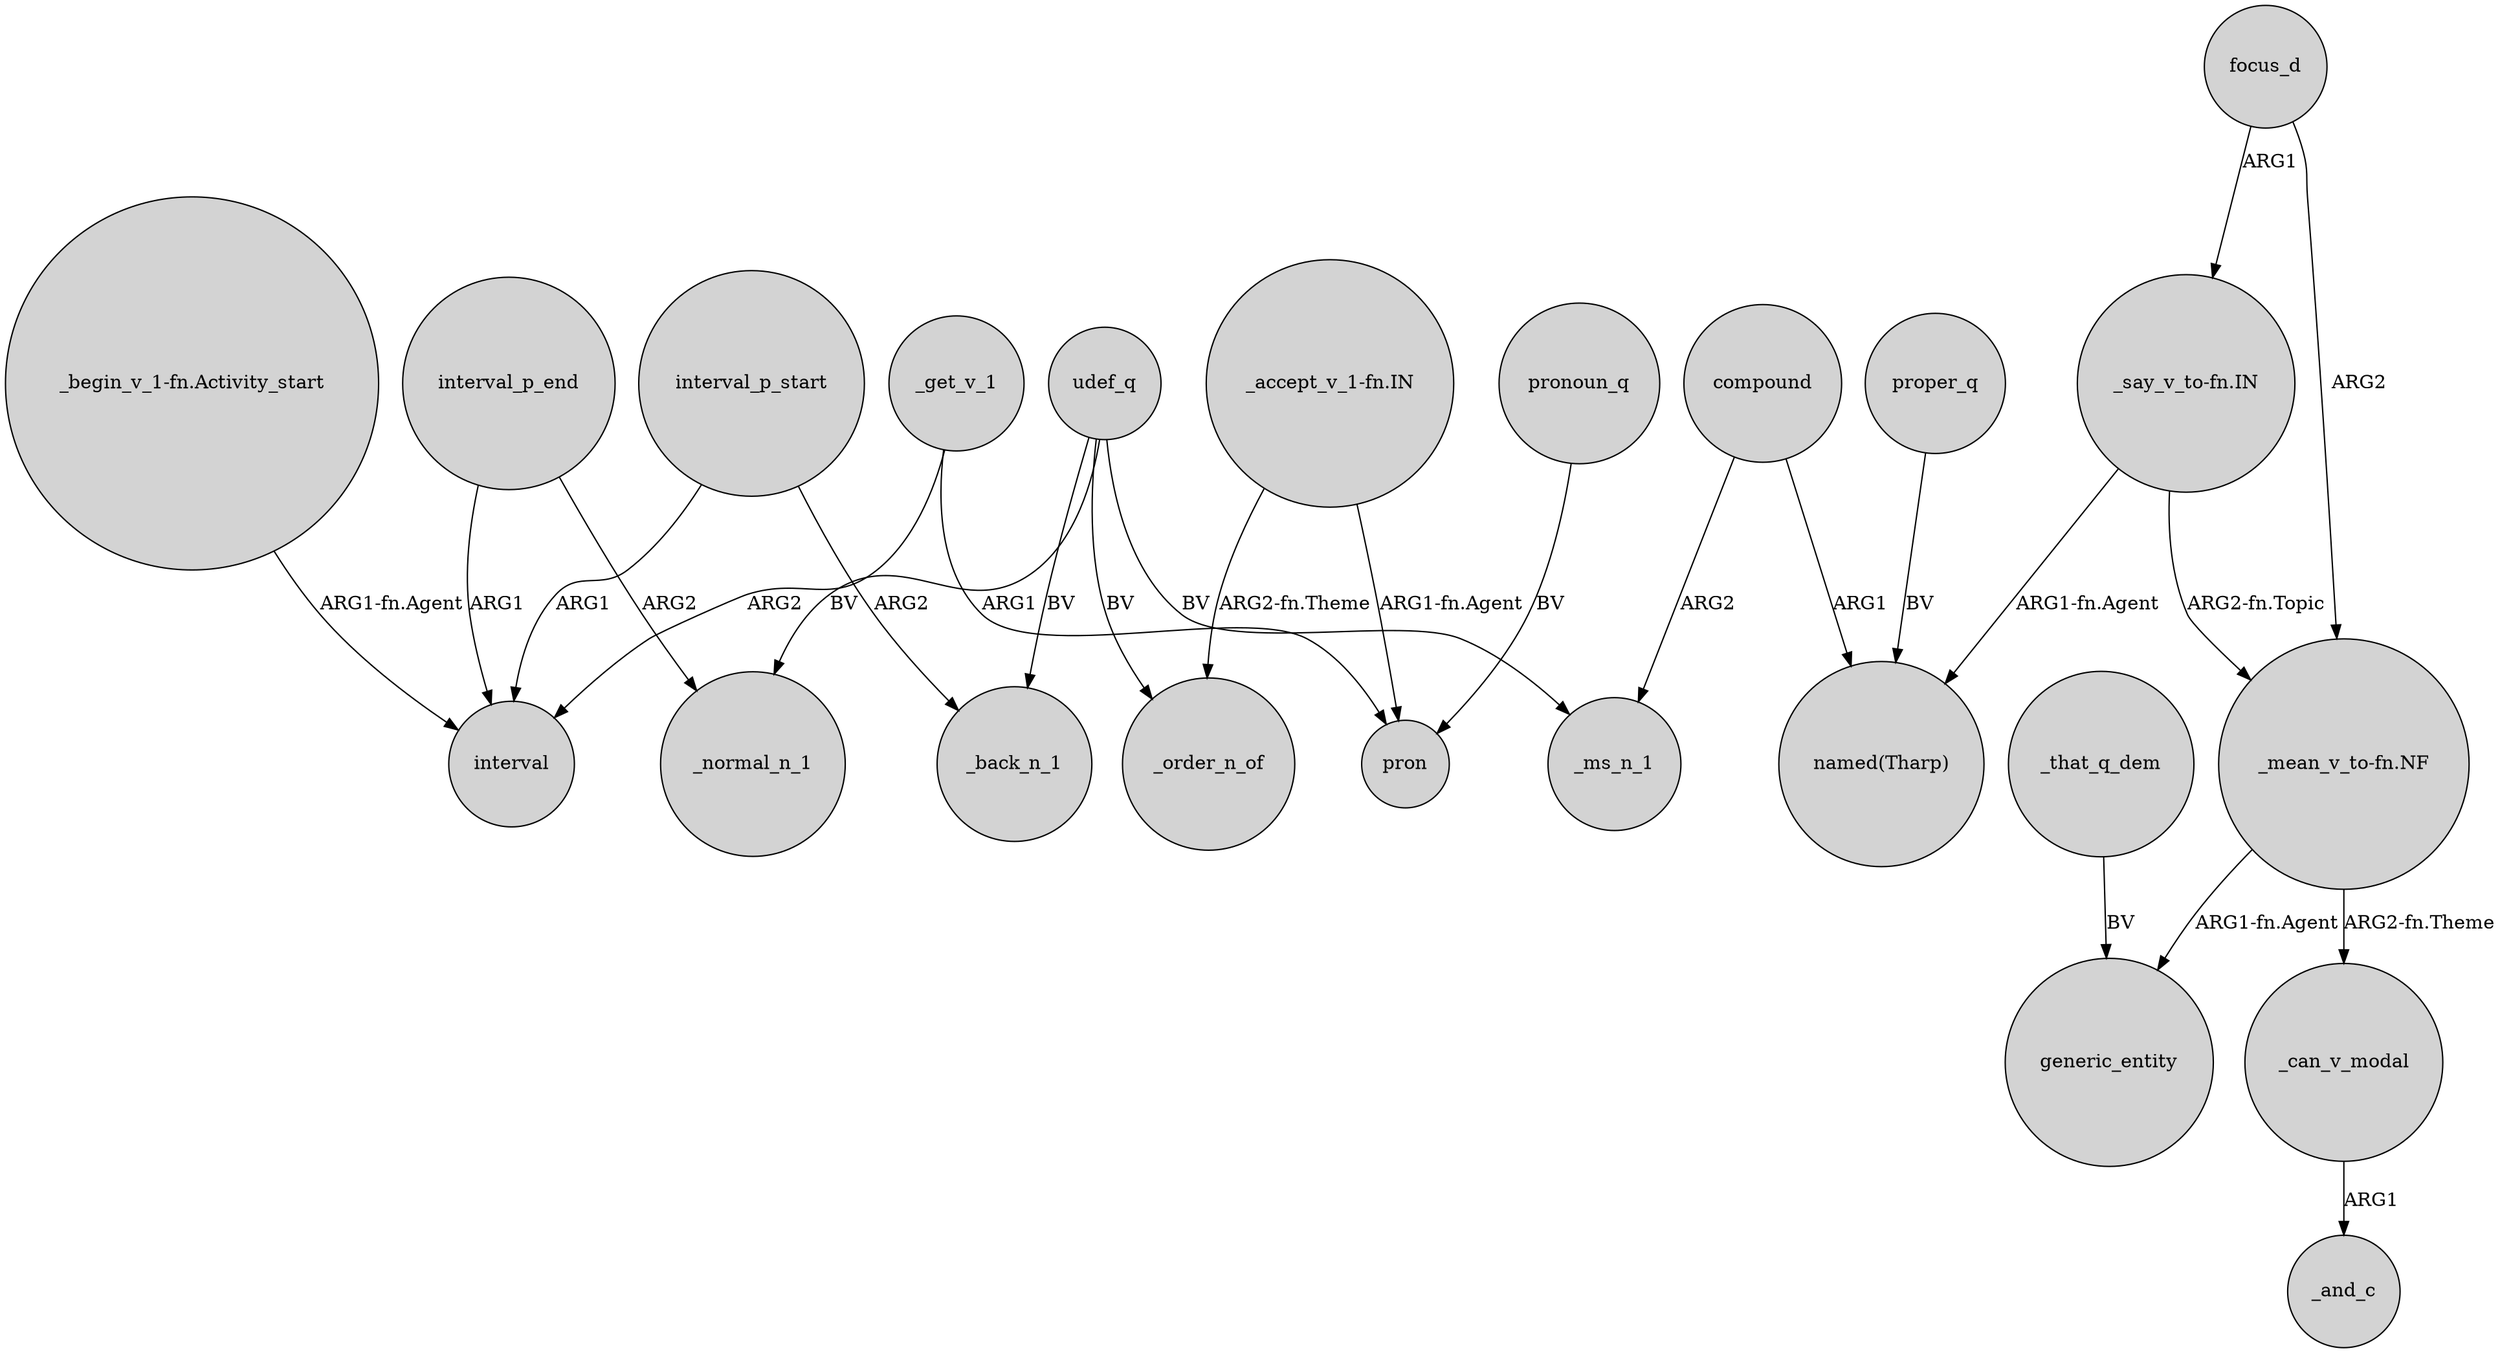 digraph {
	node [shape=circle style=filled]
	"_begin_v_1-fn.Activity_start" -> interval [label="ARG1-fn.Agent"]
	"_mean_v_to-fn.NF" -> generic_entity [label="ARG1-fn.Agent"]
	interval_p_end -> _normal_n_1 [label=ARG2]
	udef_q -> _normal_n_1 [label=BV]
	_get_v_1 -> interval [label=ARG2]
	udef_q -> _order_n_of [label=BV]
	_that_q_dem -> generic_entity [label=BV]
	udef_q -> _back_n_1 [label=BV]
	proper_q -> "named(Tharp)" [label=BV]
	focus_d -> "_mean_v_to-fn.NF" [label=ARG2]
	"_accept_v_1-fn.IN" -> pron [label="ARG1-fn.Agent"]
	_get_v_1 -> pron [label=ARG1]
	compound -> _ms_n_1 [label=ARG2]
	"_accept_v_1-fn.IN" -> _order_n_of [label="ARG2-fn.Theme"]
	"_mean_v_to-fn.NF" -> _can_v_modal [label="ARG2-fn.Theme"]
	pronoun_q -> pron [label=BV]
	udef_q -> _ms_n_1 [label=BV]
	interval_p_start -> interval [label=ARG1]
	interval_p_start -> _back_n_1 [label=ARG2]
	"_say_v_to-fn.IN" -> "named(Tharp)" [label="ARG1-fn.Agent"]
	compound -> "named(Tharp)" [label=ARG1]
	interval_p_end -> interval [label=ARG1]
	_can_v_modal -> _and_c [label=ARG1]
	"_say_v_to-fn.IN" -> "_mean_v_to-fn.NF" [label="ARG2-fn.Topic"]
	focus_d -> "_say_v_to-fn.IN" [label=ARG1]
}
